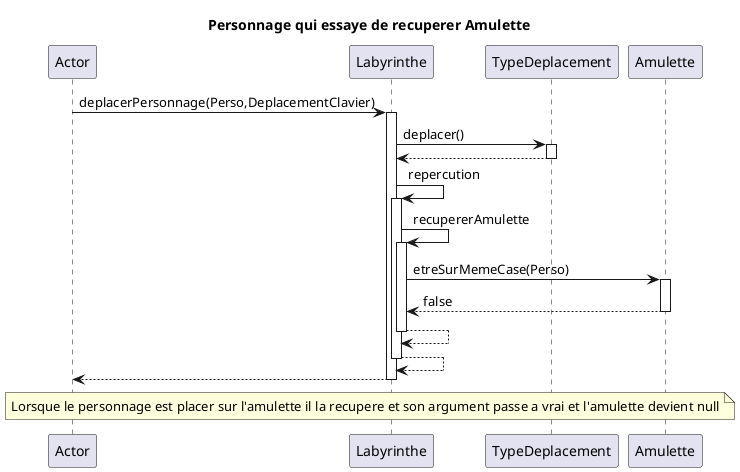 @startuml
participant Actor
title : Personnage qui essaye de recuperer Amulette
Actor -> Labyrinthe : deplacerPersonnage(Perso,DeplacementClavier)
activate Labyrinthe
Labyrinthe -> TypeDeplacement : deplacer()
activate TypeDeplacement
TypeDeplacement --> Labyrinthe
deactivate TypeDeplacement
Labyrinthe -> Labyrinthe : repercution
activate Labyrinthe
Labyrinthe -> Labyrinthe : recupererAmulette
activate Labyrinthe

Labyrinthe -> Amulette : etreSurMemeCase(Perso)
activate Amulette
Amulette --> Labyrinthe : false
deactivate Amulette
Labyrinthe --> Labyrinthe
deactivate Labyrinthe
Labyrinthe --> Labyrinthe
deactivate Labyrinthe
return
note across
Lorsque le personnage est placer sur l'amulette il la recupere et son argument passe a vrai et l'amulette devient null
end note
@enduml
